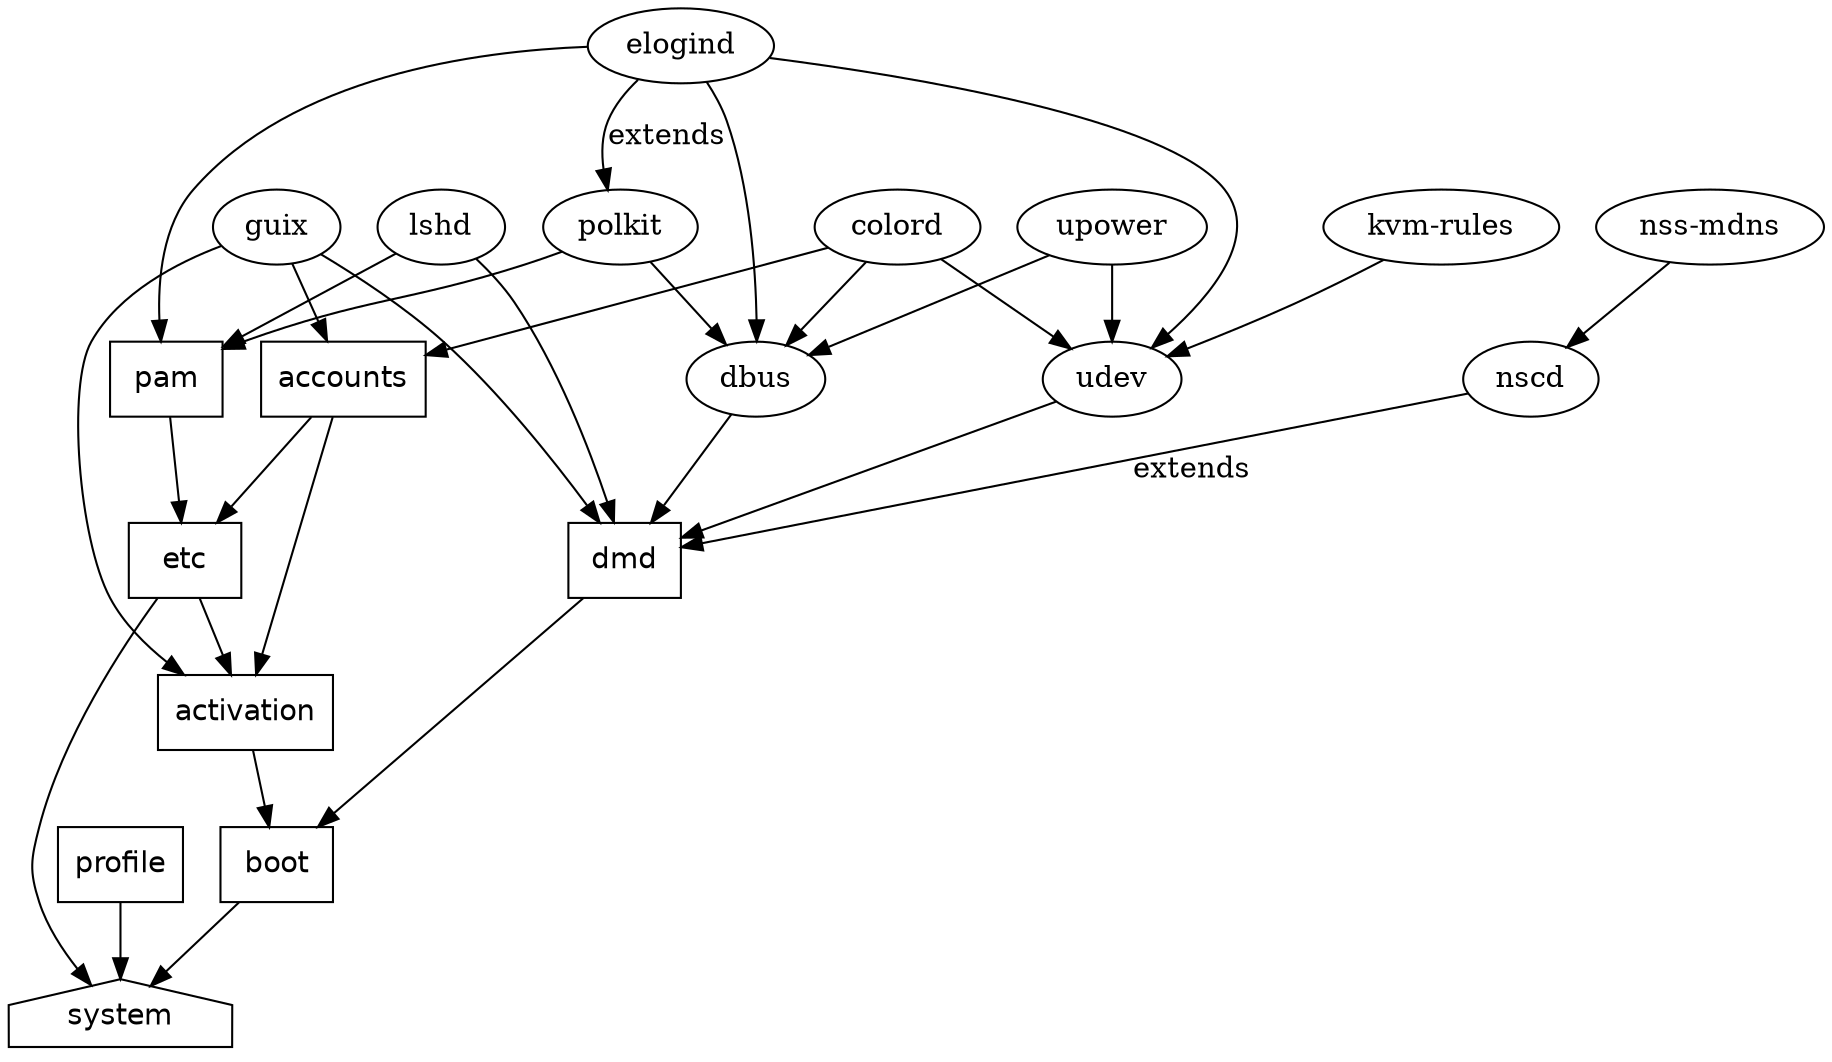 digraph "Service Type Dependencies" {
  dmd [shape = box, fontname = Helvetica];
  pam [shape = box, fontname = Helvetica];
  etc [shape = box, fontname = Helvetica];
  profile [shape = box, fontname = Helvetica];
  accounts [shape = box, fontname = Helvetica];
  activation [shape = box, fontname = Helvetica];
  boot [shape = box, fontname = Helvetica];
  system [shape = house, fontname = Helvetica];
  lshd -> dmd;
  lshd -> pam;
  udev -> dmd;
  nscd -> dmd [label = "extends"];
  "nss-mdns" -> nscd;
  "kvm-rules" -> udev;
  colord -> udev;
  dbus -> dmd;
  colord -> dbus;
  upower -> udev;
  upower -> dbus;
  polkit -> dbus;
  polkit -> pam;
  elogind -> dbus;
  elogind -> udev;
  elogind -> polkit [label = "extends"];
  dmd -> boot;
  colord -> accounts;
  accounts -> activation;
  accounts -> etc;
  etc -> activation;
  activation -> boot;
  pam -> etc;
  elogind -> pam;
  guix -> dmd;
  guix -> activation;
  guix -> accounts;
  boot -> system;
  etc -> system;
  profile -> system;
}
